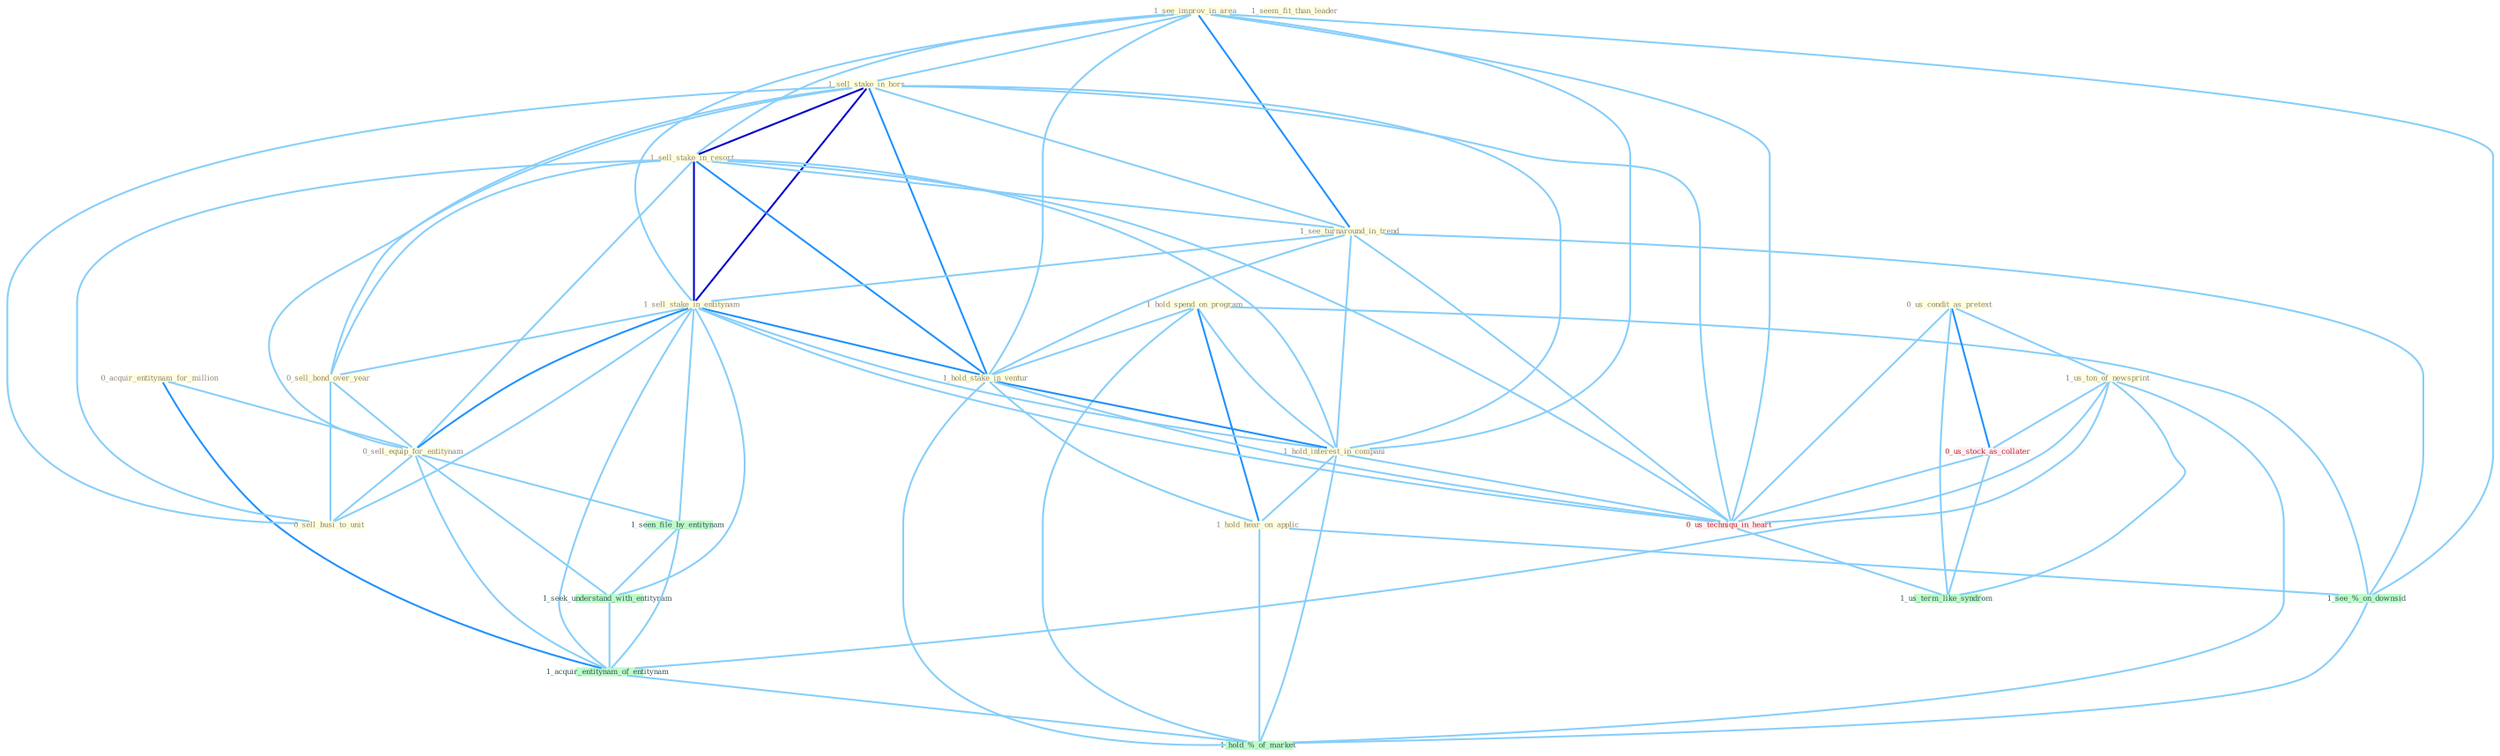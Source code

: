 Graph G{ 
    node
    [shape=polygon,style=filled,width=.5,height=.06,color="#BDFCC9",fixedsize=true,fontsize=4,
    fontcolor="#2f4f4f"];
    {node
    [color="#ffffe0", fontcolor="#8b7d6b"] "1_see_improv_in_area " "0_acquir_entitynam_for_million " "1_hold_spend_on_program " "1_sell_stake_in_hors " "1_sell_stake_in_resort " "1_see_turnaround_in_trend " "1_sell_stake_in_entitynam " "0_us_condit_as_pretext " "1_seem_fit_than_leader " "1_hold_stake_in_ventur " "0_sell_bond_over_year " "1_us_ton_of_newsprint " "0_sell_equip_for_entitynam " "1_hold_interest_in_compani " "1_hold_hear_on_applic " "0_sell_busi_to_unit "}
{node [color="#fff0f5", fontcolor="#b22222"] "0_us_stock_as_collater " "0_us_techniqu_in_heart "}
edge [color="#B0E2FF"];

	"1_see_improv_in_area " -- "1_sell_stake_in_hors " [w="1", color="#87cefa" ];
	"1_see_improv_in_area " -- "1_sell_stake_in_resort " [w="1", color="#87cefa" ];
	"1_see_improv_in_area " -- "1_see_turnaround_in_trend " [w="2", color="#1e90ff" , len=0.8];
	"1_see_improv_in_area " -- "1_sell_stake_in_entitynam " [w="1", color="#87cefa" ];
	"1_see_improv_in_area " -- "1_hold_stake_in_ventur " [w="1", color="#87cefa" ];
	"1_see_improv_in_area " -- "1_hold_interest_in_compani " [w="1", color="#87cefa" ];
	"1_see_improv_in_area " -- "0_us_techniqu_in_heart " [w="1", color="#87cefa" ];
	"1_see_improv_in_area " -- "1_see_%_on_downsid " [w="1", color="#87cefa" ];
	"0_acquir_entitynam_for_million " -- "0_sell_equip_for_entitynam " [w="1", color="#87cefa" ];
	"0_acquir_entitynam_for_million " -- "1_acquir_entitynam_of_entitynam " [w="2", color="#1e90ff" , len=0.8];
	"1_hold_spend_on_program " -- "1_hold_stake_in_ventur " [w="1", color="#87cefa" ];
	"1_hold_spend_on_program " -- "1_hold_interest_in_compani " [w="1", color="#87cefa" ];
	"1_hold_spend_on_program " -- "1_hold_hear_on_applic " [w="2", color="#1e90ff" , len=0.8];
	"1_hold_spend_on_program " -- "1_see_%_on_downsid " [w="1", color="#87cefa" ];
	"1_hold_spend_on_program " -- "1_hold_%_of_market " [w="1", color="#87cefa" ];
	"1_sell_stake_in_hors " -- "1_sell_stake_in_resort " [w="3", color="#0000cd" , len=0.6];
	"1_sell_stake_in_hors " -- "1_see_turnaround_in_trend " [w="1", color="#87cefa" ];
	"1_sell_stake_in_hors " -- "1_sell_stake_in_entitynam " [w="3", color="#0000cd" , len=0.6];
	"1_sell_stake_in_hors " -- "1_hold_stake_in_ventur " [w="2", color="#1e90ff" , len=0.8];
	"1_sell_stake_in_hors " -- "0_sell_bond_over_year " [w="1", color="#87cefa" ];
	"1_sell_stake_in_hors " -- "0_sell_equip_for_entitynam " [w="1", color="#87cefa" ];
	"1_sell_stake_in_hors " -- "1_hold_interest_in_compani " [w="1", color="#87cefa" ];
	"1_sell_stake_in_hors " -- "0_sell_busi_to_unit " [w="1", color="#87cefa" ];
	"1_sell_stake_in_hors " -- "0_us_techniqu_in_heart " [w="1", color="#87cefa" ];
	"1_sell_stake_in_resort " -- "1_see_turnaround_in_trend " [w="1", color="#87cefa" ];
	"1_sell_stake_in_resort " -- "1_sell_stake_in_entitynam " [w="3", color="#0000cd" , len=0.6];
	"1_sell_stake_in_resort " -- "1_hold_stake_in_ventur " [w="2", color="#1e90ff" , len=0.8];
	"1_sell_stake_in_resort " -- "0_sell_bond_over_year " [w="1", color="#87cefa" ];
	"1_sell_stake_in_resort " -- "0_sell_equip_for_entitynam " [w="1", color="#87cefa" ];
	"1_sell_stake_in_resort " -- "1_hold_interest_in_compani " [w="1", color="#87cefa" ];
	"1_sell_stake_in_resort " -- "0_sell_busi_to_unit " [w="1", color="#87cefa" ];
	"1_sell_stake_in_resort " -- "0_us_techniqu_in_heart " [w="1", color="#87cefa" ];
	"1_see_turnaround_in_trend " -- "1_sell_stake_in_entitynam " [w="1", color="#87cefa" ];
	"1_see_turnaround_in_trend " -- "1_hold_stake_in_ventur " [w="1", color="#87cefa" ];
	"1_see_turnaround_in_trend " -- "1_hold_interest_in_compani " [w="1", color="#87cefa" ];
	"1_see_turnaround_in_trend " -- "0_us_techniqu_in_heart " [w="1", color="#87cefa" ];
	"1_see_turnaround_in_trend " -- "1_see_%_on_downsid " [w="1", color="#87cefa" ];
	"1_sell_stake_in_entitynam " -- "1_hold_stake_in_ventur " [w="2", color="#1e90ff" , len=0.8];
	"1_sell_stake_in_entitynam " -- "0_sell_bond_over_year " [w="1", color="#87cefa" ];
	"1_sell_stake_in_entitynam " -- "0_sell_equip_for_entitynam " [w="2", color="#1e90ff" , len=0.8];
	"1_sell_stake_in_entitynam " -- "1_hold_interest_in_compani " [w="1", color="#87cefa" ];
	"1_sell_stake_in_entitynam " -- "0_sell_busi_to_unit " [w="1", color="#87cefa" ];
	"1_sell_stake_in_entitynam " -- "1_seen_file_by_entitynam " [w="1", color="#87cefa" ];
	"1_sell_stake_in_entitynam " -- "1_seek_understand_with_entitynam " [w="1", color="#87cefa" ];
	"1_sell_stake_in_entitynam " -- "1_acquir_entitynam_of_entitynam " [w="1", color="#87cefa" ];
	"1_sell_stake_in_entitynam " -- "0_us_techniqu_in_heart " [w="1", color="#87cefa" ];
	"0_us_condit_as_pretext " -- "1_us_ton_of_newsprint " [w="1", color="#87cefa" ];
	"0_us_condit_as_pretext " -- "0_us_stock_as_collater " [w="2", color="#1e90ff" , len=0.8];
	"0_us_condit_as_pretext " -- "0_us_techniqu_in_heart " [w="1", color="#87cefa" ];
	"0_us_condit_as_pretext " -- "1_us_term_like_syndrom " [w="1", color="#87cefa" ];
	"1_hold_stake_in_ventur " -- "1_hold_interest_in_compani " [w="2", color="#1e90ff" , len=0.8];
	"1_hold_stake_in_ventur " -- "1_hold_hear_on_applic " [w="1", color="#87cefa" ];
	"1_hold_stake_in_ventur " -- "0_us_techniqu_in_heart " [w="1", color="#87cefa" ];
	"1_hold_stake_in_ventur " -- "1_hold_%_of_market " [w="1", color="#87cefa" ];
	"0_sell_bond_over_year " -- "0_sell_equip_for_entitynam " [w="1", color="#87cefa" ];
	"0_sell_bond_over_year " -- "0_sell_busi_to_unit " [w="1", color="#87cefa" ];
	"1_us_ton_of_newsprint " -- "0_us_stock_as_collater " [w="1", color="#87cefa" ];
	"1_us_ton_of_newsprint " -- "1_acquir_entitynam_of_entitynam " [w="1", color="#87cefa" ];
	"1_us_ton_of_newsprint " -- "0_us_techniqu_in_heart " [w="1", color="#87cefa" ];
	"1_us_ton_of_newsprint " -- "1_us_term_like_syndrom " [w="1", color="#87cefa" ];
	"1_us_ton_of_newsprint " -- "1_hold_%_of_market " [w="1", color="#87cefa" ];
	"0_sell_equip_for_entitynam " -- "0_sell_busi_to_unit " [w="1", color="#87cefa" ];
	"0_sell_equip_for_entitynam " -- "1_seen_file_by_entitynam " [w="1", color="#87cefa" ];
	"0_sell_equip_for_entitynam " -- "1_seek_understand_with_entitynam " [w="1", color="#87cefa" ];
	"0_sell_equip_for_entitynam " -- "1_acquir_entitynam_of_entitynam " [w="1", color="#87cefa" ];
	"1_hold_interest_in_compani " -- "1_hold_hear_on_applic " [w="1", color="#87cefa" ];
	"1_hold_interest_in_compani " -- "0_us_techniqu_in_heart " [w="1", color="#87cefa" ];
	"1_hold_interest_in_compani " -- "1_hold_%_of_market " [w="1", color="#87cefa" ];
	"1_hold_hear_on_applic " -- "1_see_%_on_downsid " [w="1", color="#87cefa" ];
	"1_hold_hear_on_applic " -- "1_hold_%_of_market " [w="1", color="#87cefa" ];
	"1_seen_file_by_entitynam " -- "1_seek_understand_with_entitynam " [w="1", color="#87cefa" ];
	"1_seen_file_by_entitynam " -- "1_acquir_entitynam_of_entitynam " [w="1", color="#87cefa" ];
	"0_us_stock_as_collater " -- "0_us_techniqu_in_heart " [w="1", color="#87cefa" ];
	"0_us_stock_as_collater " -- "1_us_term_like_syndrom " [w="1", color="#87cefa" ];
	"1_seek_understand_with_entitynam " -- "1_acquir_entitynam_of_entitynam " [w="1", color="#87cefa" ];
	"1_acquir_entitynam_of_entitynam " -- "1_hold_%_of_market " [w="1", color="#87cefa" ];
	"0_us_techniqu_in_heart " -- "1_us_term_like_syndrom " [w="1", color="#87cefa" ];
	"1_see_%_on_downsid " -- "1_hold_%_of_market " [w="1", color="#87cefa" ];
}